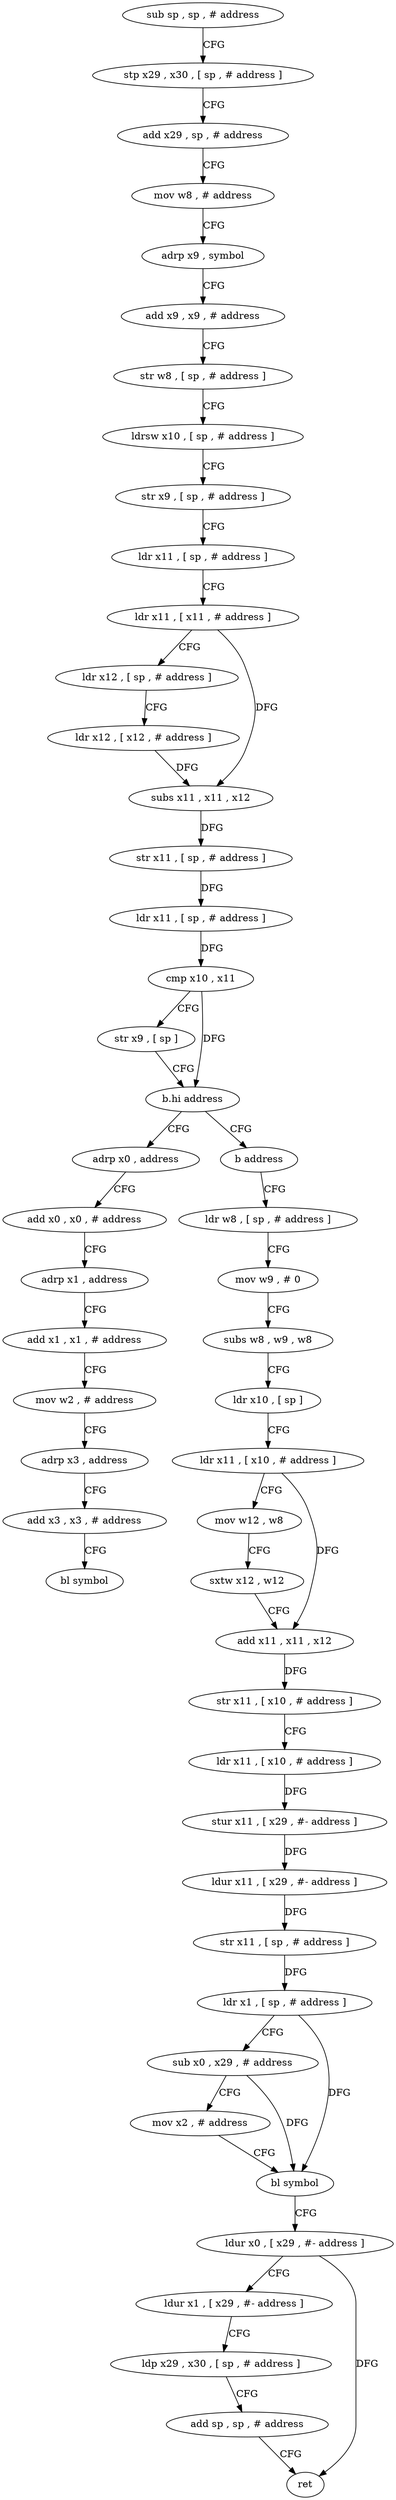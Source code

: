 digraph "func" {
"4221152" [label = "sub sp , sp , # address" ]
"4221156" [label = "stp x29 , x30 , [ sp , # address ]" ]
"4221160" [label = "add x29 , sp , # address" ]
"4221164" [label = "mov w8 , # address" ]
"4221168" [label = "adrp x9 , symbol" ]
"4221172" [label = "add x9 , x9 , # address" ]
"4221176" [label = "str w8 , [ sp , # address ]" ]
"4221180" [label = "ldrsw x10 , [ sp , # address ]" ]
"4221184" [label = "str x9 , [ sp , # address ]" ]
"4221188" [label = "ldr x11 , [ sp , # address ]" ]
"4221192" [label = "ldr x11 , [ x11 , # address ]" ]
"4221196" [label = "ldr x12 , [ sp , # address ]" ]
"4221200" [label = "ldr x12 , [ x12 , # address ]" ]
"4221204" [label = "subs x11 , x11 , x12" ]
"4221208" [label = "str x11 , [ sp , # address ]" ]
"4221212" [label = "ldr x11 , [ sp , # address ]" ]
"4221216" [label = "cmp x10 , x11" ]
"4221220" [label = "str x9 , [ sp ]" ]
"4221224" [label = "b.hi address" ]
"4221232" [label = "adrp x0 , address" ]
"4221228" [label = "b address" ]
"4221236" [label = "add x0 , x0 , # address" ]
"4221240" [label = "adrp x1 , address" ]
"4221244" [label = "add x1 , x1 , # address" ]
"4221248" [label = "mov w2 , # address" ]
"4221252" [label = "adrp x3 , address" ]
"4221256" [label = "add x3 , x3 , # address" ]
"4221260" [label = "bl symbol" ]
"4221264" [label = "ldr w8 , [ sp , # address ]" ]
"4221268" [label = "mov w9 , # 0" ]
"4221272" [label = "subs w8 , w9 , w8" ]
"4221276" [label = "ldr x10 , [ sp ]" ]
"4221280" [label = "ldr x11 , [ x10 , # address ]" ]
"4221284" [label = "mov w12 , w8" ]
"4221288" [label = "sxtw x12 , w12" ]
"4221292" [label = "add x11 , x11 , x12" ]
"4221296" [label = "str x11 , [ x10 , # address ]" ]
"4221300" [label = "ldr x11 , [ x10 , # address ]" ]
"4221304" [label = "stur x11 , [ x29 , #- address ]" ]
"4221308" [label = "ldur x11 , [ x29 , #- address ]" ]
"4221312" [label = "str x11 , [ sp , # address ]" ]
"4221316" [label = "ldr x1 , [ sp , # address ]" ]
"4221320" [label = "sub x0 , x29 , # address" ]
"4221324" [label = "mov x2 , # address" ]
"4221328" [label = "bl symbol" ]
"4221332" [label = "ldur x0 , [ x29 , #- address ]" ]
"4221336" [label = "ldur x1 , [ x29 , #- address ]" ]
"4221340" [label = "ldp x29 , x30 , [ sp , # address ]" ]
"4221344" [label = "add sp , sp , # address" ]
"4221348" [label = "ret" ]
"4221152" -> "4221156" [ label = "CFG" ]
"4221156" -> "4221160" [ label = "CFG" ]
"4221160" -> "4221164" [ label = "CFG" ]
"4221164" -> "4221168" [ label = "CFG" ]
"4221168" -> "4221172" [ label = "CFG" ]
"4221172" -> "4221176" [ label = "CFG" ]
"4221176" -> "4221180" [ label = "CFG" ]
"4221180" -> "4221184" [ label = "CFG" ]
"4221184" -> "4221188" [ label = "CFG" ]
"4221188" -> "4221192" [ label = "CFG" ]
"4221192" -> "4221196" [ label = "CFG" ]
"4221192" -> "4221204" [ label = "DFG" ]
"4221196" -> "4221200" [ label = "CFG" ]
"4221200" -> "4221204" [ label = "DFG" ]
"4221204" -> "4221208" [ label = "DFG" ]
"4221208" -> "4221212" [ label = "DFG" ]
"4221212" -> "4221216" [ label = "DFG" ]
"4221216" -> "4221220" [ label = "CFG" ]
"4221216" -> "4221224" [ label = "DFG" ]
"4221220" -> "4221224" [ label = "CFG" ]
"4221224" -> "4221232" [ label = "CFG" ]
"4221224" -> "4221228" [ label = "CFG" ]
"4221232" -> "4221236" [ label = "CFG" ]
"4221228" -> "4221264" [ label = "CFG" ]
"4221236" -> "4221240" [ label = "CFG" ]
"4221240" -> "4221244" [ label = "CFG" ]
"4221244" -> "4221248" [ label = "CFG" ]
"4221248" -> "4221252" [ label = "CFG" ]
"4221252" -> "4221256" [ label = "CFG" ]
"4221256" -> "4221260" [ label = "CFG" ]
"4221264" -> "4221268" [ label = "CFG" ]
"4221268" -> "4221272" [ label = "CFG" ]
"4221272" -> "4221276" [ label = "CFG" ]
"4221276" -> "4221280" [ label = "CFG" ]
"4221280" -> "4221284" [ label = "CFG" ]
"4221280" -> "4221292" [ label = "DFG" ]
"4221284" -> "4221288" [ label = "CFG" ]
"4221288" -> "4221292" [ label = "CFG" ]
"4221292" -> "4221296" [ label = "DFG" ]
"4221296" -> "4221300" [ label = "CFG" ]
"4221300" -> "4221304" [ label = "DFG" ]
"4221304" -> "4221308" [ label = "DFG" ]
"4221308" -> "4221312" [ label = "DFG" ]
"4221312" -> "4221316" [ label = "DFG" ]
"4221316" -> "4221320" [ label = "CFG" ]
"4221316" -> "4221328" [ label = "DFG" ]
"4221320" -> "4221324" [ label = "CFG" ]
"4221320" -> "4221328" [ label = "DFG" ]
"4221324" -> "4221328" [ label = "CFG" ]
"4221328" -> "4221332" [ label = "CFG" ]
"4221332" -> "4221336" [ label = "CFG" ]
"4221332" -> "4221348" [ label = "DFG" ]
"4221336" -> "4221340" [ label = "CFG" ]
"4221340" -> "4221344" [ label = "CFG" ]
"4221344" -> "4221348" [ label = "CFG" ]
}
